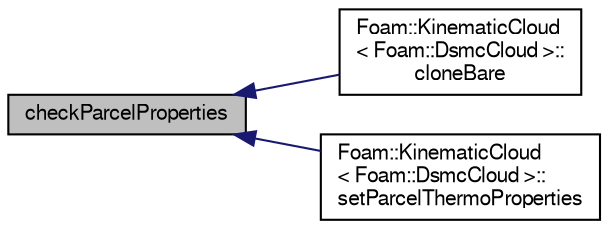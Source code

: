 digraph "checkParcelProperties"
{
  bgcolor="transparent";
  edge [fontname="FreeSans",fontsize="10",labelfontname="FreeSans",labelfontsize="10"];
  node [fontname="FreeSans",fontsize="10",shape=record];
  rankdir="LR";
  Node177 [label="checkParcelProperties",height=0.2,width=0.4,color="black", fillcolor="grey75", style="filled", fontcolor="black"];
  Node177 -> Node178 [dir="back",color="midnightblue",fontsize="10",style="solid",fontname="FreeSans"];
  Node178 [label="Foam::KinematicCloud\l\< Foam::DsmcCloud \>::\lcloneBare",height=0.2,width=0.4,color="black",URL="$a23786.html#a519c85b79b984c70934c244a934588ca",tooltip="Construct and return bare clone based on (this) with new name. "];
  Node177 -> Node179 [dir="back",color="midnightblue",fontsize="10",style="solid",fontname="FreeSans"];
  Node179 [label="Foam::KinematicCloud\l\< Foam::DsmcCloud \>::\lsetParcelThermoProperties",height=0.2,width=0.4,color="black",URL="$a23786.html#a3b7f36d51838109c584a2ae57c525d57",tooltip="Set parcel thermo properties. "];
}

